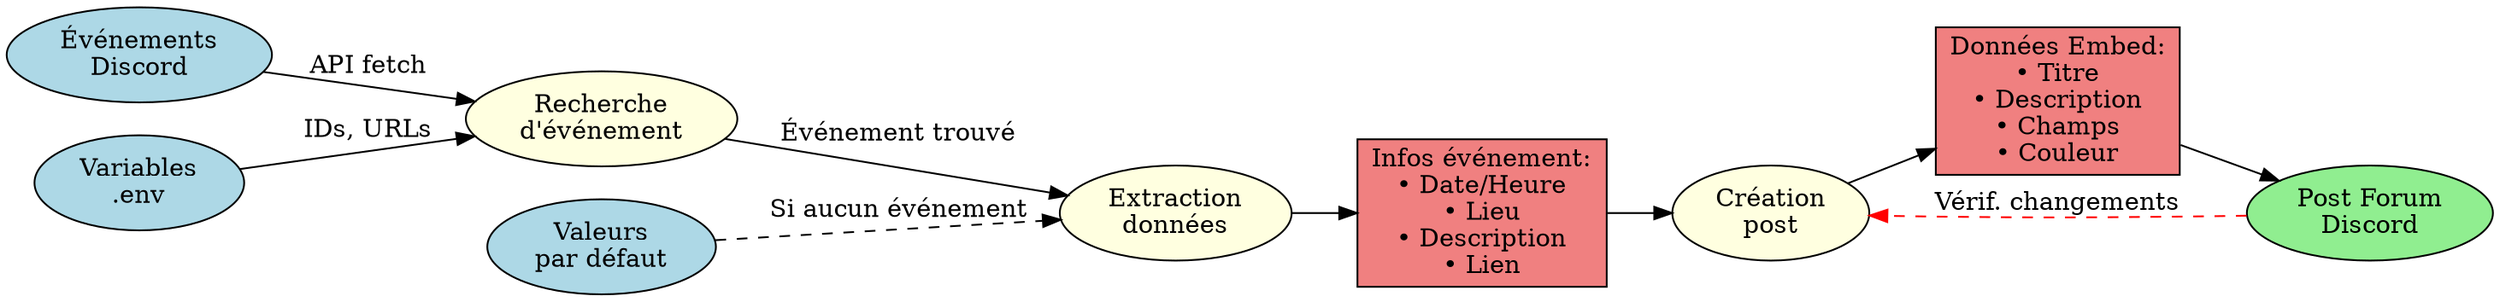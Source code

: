 digraph data_flow {
    rankdir=LR;
    node [shape=ellipse, style=filled];
    
    // Sources de données
    node [fillcolor=lightblue];
    discord_events [label="Événements\nDiscord"];
    config_env [label="Variables\n.env"];
    default_values [label="Valeurs\npar défaut"];
    
    // Traitement
    node [fillcolor=lightyellow];
    event_search [label="Recherche\nd'événement"];
    data_extraction [label="Extraction\ndonnées"];
    post_creation [label="Création\npost"];
    
    // Sorties
    node [fillcolor=lightgreen];
    forum_post [label="Post Forum\nDiscord"];
    
    // Données intermédiaires
    node [fillcolor=lightcoral, shape=box];
    event_info [label="Infos événement:\n• Date/Heure\n• Lieu\n• Description\n• Lien"];
    embed_data [label="Données Embed:\n• Titre\n• Description\n• Champs\n• Couleur"];
    
    // Flux principal
    discord_events -> event_search [label="API fetch"];
    config_env -> event_search [label="IDs, URLs"];
    
    event_search -> data_extraction [label="Événement trouvé"];
    default_values -> data_extraction [label="Si aucun événement", style=dashed];
    
    data_extraction -> event_info;
    event_info -> post_creation;
    post_creation -> embed_data;
    embed_data -> forum_post;
    
    // Retour pour mise à jour
    forum_post -> post_creation [label="Vérif. changements", style=dashed, color=red];
}